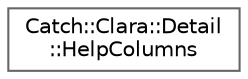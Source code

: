 digraph "Graphical Class Hierarchy"
{
 // LATEX_PDF_SIZE
  bgcolor="transparent";
  edge [fontname=Helvetica,fontsize=10,labelfontname=Helvetica,labelfontsize=10];
  node [fontname=Helvetica,fontsize=10,shape=box,height=0.2,width=0.4];
  rankdir="LR";
  Node0 [id="Node000000",label="Catch::Clara::Detail\l::HelpColumns",height=0.2,width=0.4,color="grey40", fillcolor="white", style="filled",URL="$structCatch_1_1Clara_1_1Detail_1_1HelpColumns.html",tooltip=" "];
}
